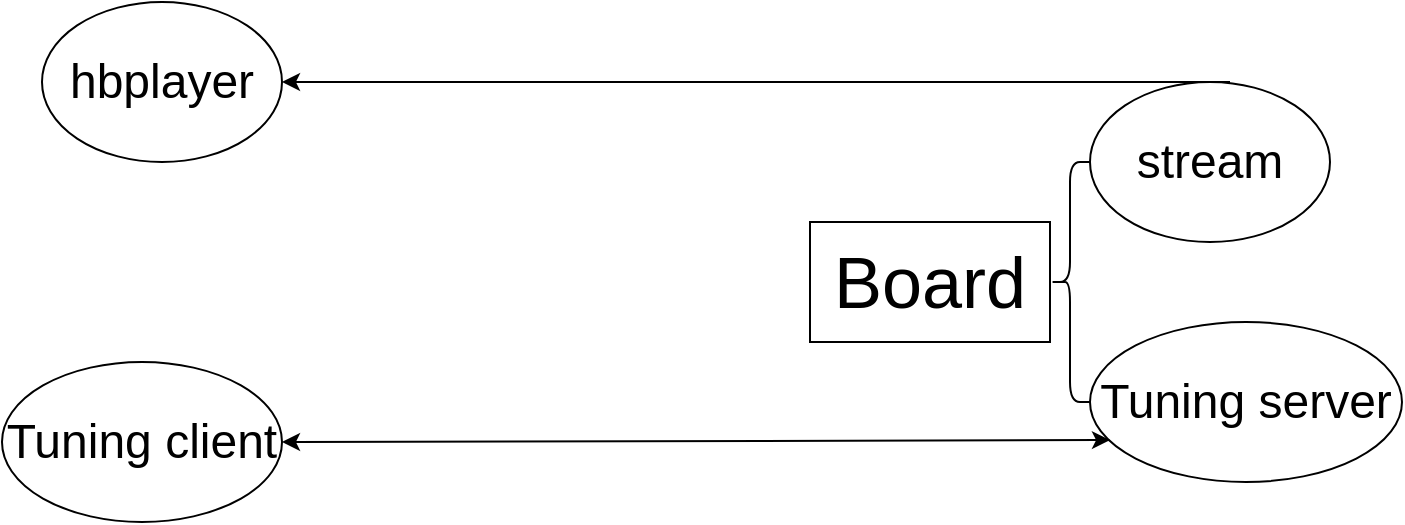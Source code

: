 <mxfile version="22.1.18" type="github">
  <diagram name="第 1 页" id="jsU-mwkTw7CfBFSHCULO">
    <mxGraphModel dx="1372" dy="745" grid="1" gridSize="10" guides="1" tooltips="1" connect="1" arrows="1" fold="1" page="1" pageScale="1" pageWidth="827" pageHeight="1169" math="0" shadow="0">
      <root>
        <mxCell id="0" />
        <mxCell id="1" parent="0" />
        <mxCell id="93HrrcvD3tBeV63XHNek-1" value="&lt;font style=&quot;font-size: 36px;&quot;&gt;Board&lt;/font&gt;" style="rounded=0;whiteSpace=wrap;html=1;" vertex="1" parent="1">
          <mxGeometry x="414" y="230" width="120" height="60" as="geometry" />
        </mxCell>
        <mxCell id="93HrrcvD3tBeV63XHNek-4" value="" style="shape=curlyBracket;whiteSpace=wrap;html=1;rounded=1;labelPosition=left;verticalLabelPosition=middle;align=right;verticalAlign=middle;size=0.5;" vertex="1" parent="1">
          <mxGeometry x="534" y="200" width="20" height="120" as="geometry" />
        </mxCell>
        <mxCell id="93HrrcvD3tBeV63XHNek-5" value="&lt;font style=&quot;font-size: 24px;&quot;&gt;stream&lt;/font&gt;" style="ellipse;whiteSpace=wrap;html=1;" vertex="1" parent="1">
          <mxGeometry x="554" y="160" width="120" height="80" as="geometry" />
        </mxCell>
        <mxCell id="93HrrcvD3tBeV63XHNek-6" value="&lt;font style=&quot;font-size: 24px;&quot;&gt;Tuning server&lt;/font&gt;" style="ellipse;whiteSpace=wrap;html=1;" vertex="1" parent="1">
          <mxGeometry x="554" y="280" width="156" height="80" as="geometry" />
        </mxCell>
        <mxCell id="93HrrcvD3tBeV63XHNek-7" value="" style="endArrow=classic;html=1;rounded=0;" edge="1" parent="1">
          <mxGeometry width="50" height="50" relative="1" as="geometry">
            <mxPoint x="624" y="160" as="sourcePoint" />
            <mxPoint x="150" y="160" as="targetPoint" />
          </mxGeometry>
        </mxCell>
        <mxCell id="93HrrcvD3tBeV63XHNek-8" value="&lt;font style=&quot;font-size: 24px;&quot;&gt;hbplayer&lt;/font&gt;" style="ellipse;whiteSpace=wrap;html=1;" vertex="1" parent="1">
          <mxGeometry x="30" y="120" width="120" height="80" as="geometry" />
        </mxCell>
        <mxCell id="93HrrcvD3tBeV63XHNek-9" value="&lt;font style=&quot;font-size: 24px;&quot;&gt;Tuning client&lt;/font&gt;" style="ellipse;whiteSpace=wrap;html=1;" vertex="1" parent="1">
          <mxGeometry x="10" y="300" width="140" height="80" as="geometry" />
        </mxCell>
        <mxCell id="93HrrcvD3tBeV63XHNek-12" value="" style="endArrow=classic;startArrow=classic;html=1;rounded=0;exitX=1;exitY=0.5;exitDx=0;exitDy=0;entryX=0.064;entryY=0.738;entryDx=0;entryDy=0;entryPerimeter=0;" edge="1" parent="1" source="93HrrcvD3tBeV63XHNek-9" target="93HrrcvD3tBeV63XHNek-6">
          <mxGeometry width="50" height="50" relative="1" as="geometry">
            <mxPoint x="390" y="370" as="sourcePoint" />
            <mxPoint x="440" y="320" as="targetPoint" />
          </mxGeometry>
        </mxCell>
      </root>
    </mxGraphModel>
  </diagram>
</mxfile>
